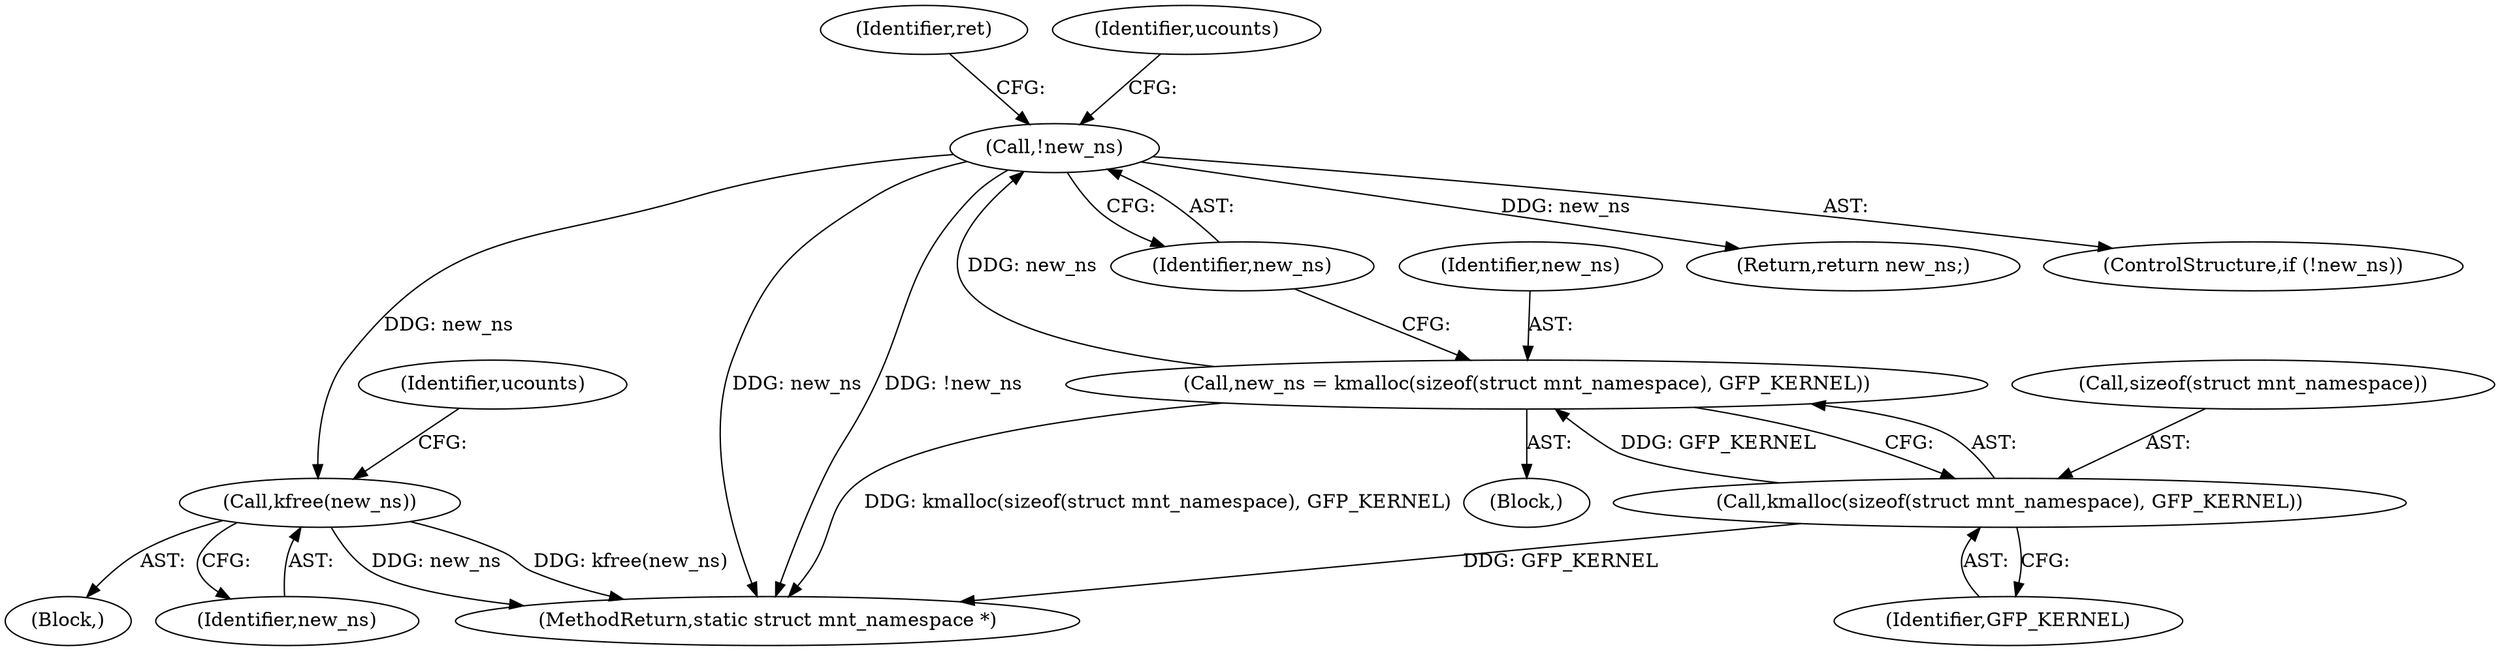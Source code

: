digraph "0_linux_d29216842a85c7970c536108e093963f02714498@API" {
"1000143" [label="(Call,kfree(new_ns))"];
"1000124" [label="(Call,!new_ns)"];
"1000117" [label="(Call,new_ns = kmalloc(sizeof(struct mnt_namespace), GFP_KERNEL))"];
"1000119" [label="(Call,kmalloc(sizeof(struct mnt_namespace), GFP_KERNEL))"];
"1000120" [label="(Call,sizeof(struct mnt_namespace))"];
"1000134" [label="(Identifier,ret)"];
"1000144" [label="(Identifier,new_ns)"];
"1000142" [label="(Block,)"];
"1000128" [label="(Identifier,ucounts)"];
"1000119" [label="(Call,kmalloc(sizeof(struct mnt_namespace), GFP_KERNEL))"];
"1000143" [label="(Call,kfree(new_ns))"];
"1000125" [label="(Identifier,new_ns)"];
"1000124" [label="(Call,!new_ns)"];
"1000117" [label="(Call,new_ns = kmalloc(sizeof(struct mnt_namespace), GFP_KERNEL))"];
"1000213" [label="(Return,return new_ns;)"];
"1000146" [label="(Identifier,ucounts)"];
"1000102" [label="(Block,)"];
"1000215" [label="(MethodReturn,static struct mnt_namespace *)"];
"1000118" [label="(Identifier,new_ns)"];
"1000122" [label="(Identifier,GFP_KERNEL)"];
"1000123" [label="(ControlStructure,if (!new_ns))"];
"1000143" -> "1000142"  [label="AST: "];
"1000143" -> "1000144"  [label="CFG: "];
"1000144" -> "1000143"  [label="AST: "];
"1000146" -> "1000143"  [label="CFG: "];
"1000143" -> "1000215"  [label="DDG: new_ns"];
"1000143" -> "1000215"  [label="DDG: kfree(new_ns)"];
"1000124" -> "1000143"  [label="DDG: new_ns"];
"1000124" -> "1000123"  [label="AST: "];
"1000124" -> "1000125"  [label="CFG: "];
"1000125" -> "1000124"  [label="AST: "];
"1000128" -> "1000124"  [label="CFG: "];
"1000134" -> "1000124"  [label="CFG: "];
"1000124" -> "1000215"  [label="DDG: new_ns"];
"1000124" -> "1000215"  [label="DDG: !new_ns"];
"1000117" -> "1000124"  [label="DDG: new_ns"];
"1000124" -> "1000213"  [label="DDG: new_ns"];
"1000117" -> "1000102"  [label="AST: "];
"1000117" -> "1000119"  [label="CFG: "];
"1000118" -> "1000117"  [label="AST: "];
"1000119" -> "1000117"  [label="AST: "];
"1000125" -> "1000117"  [label="CFG: "];
"1000117" -> "1000215"  [label="DDG: kmalloc(sizeof(struct mnt_namespace), GFP_KERNEL)"];
"1000119" -> "1000117"  [label="DDG: GFP_KERNEL"];
"1000119" -> "1000122"  [label="CFG: "];
"1000120" -> "1000119"  [label="AST: "];
"1000122" -> "1000119"  [label="AST: "];
"1000119" -> "1000215"  [label="DDG: GFP_KERNEL"];
}
